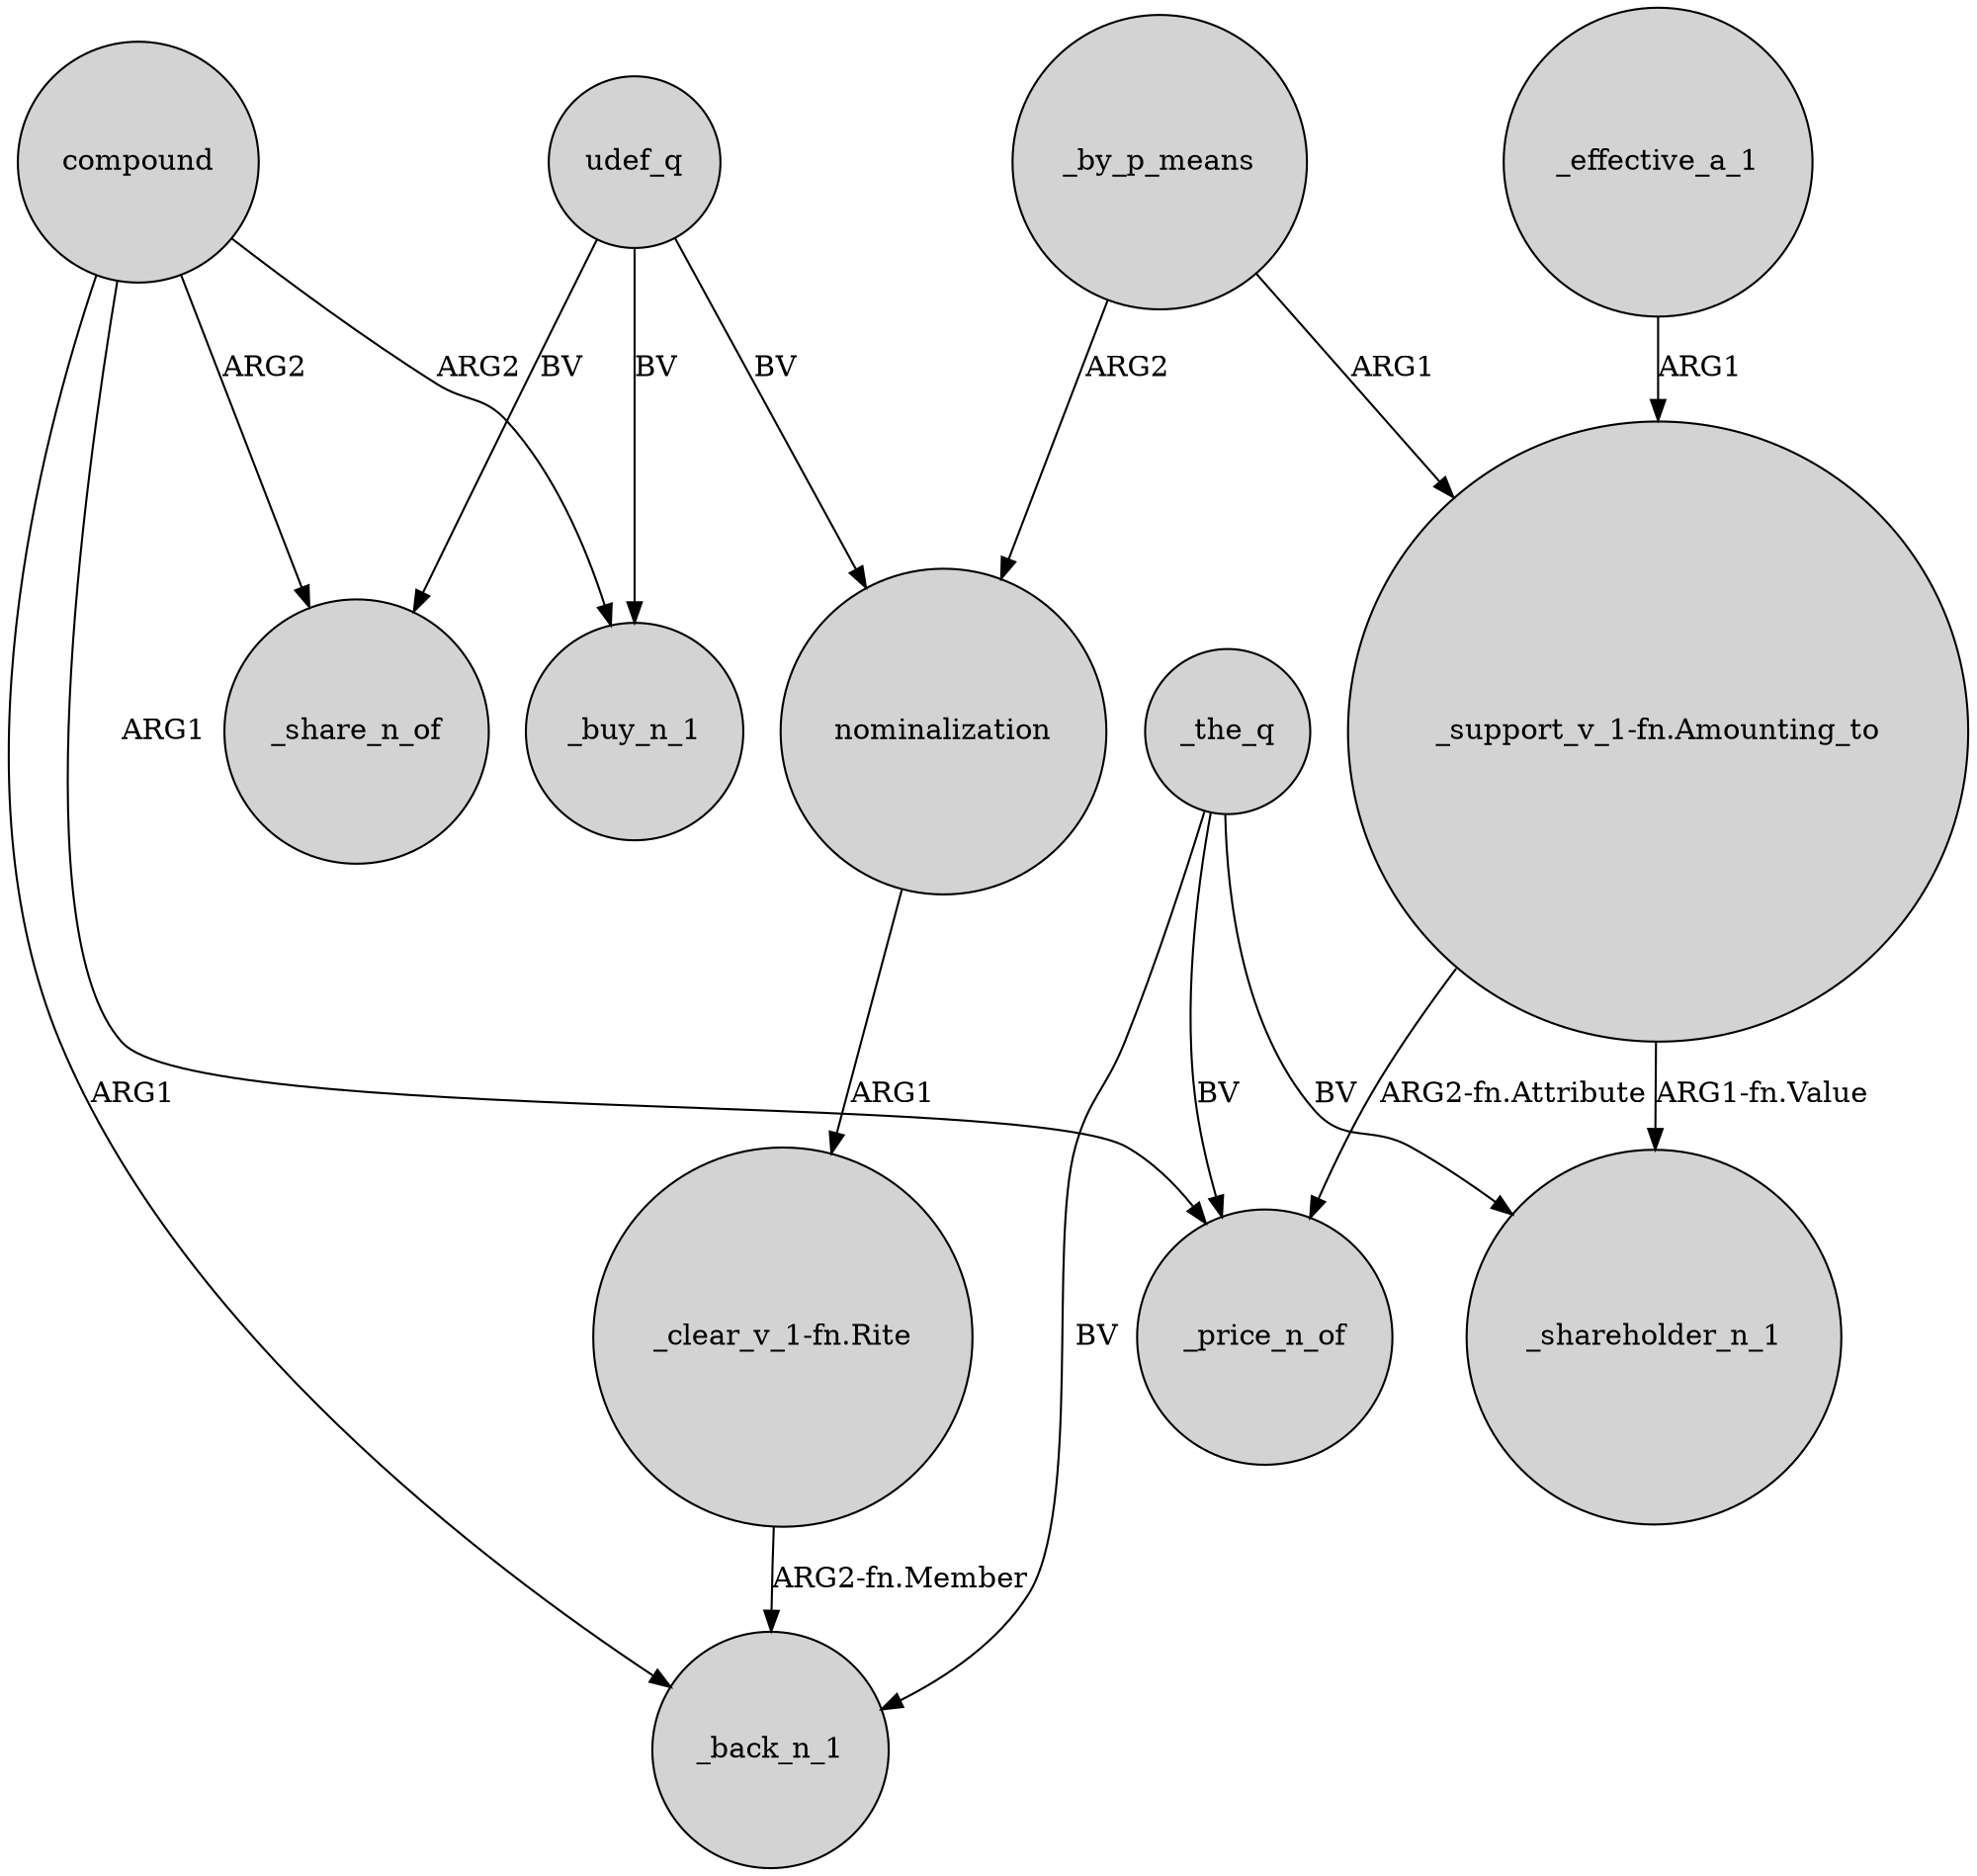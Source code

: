 digraph {
	node [shape=circle style=filled]
	"_support_v_1-fn.Amounting_to" -> _price_n_of [label="ARG2-fn.Attribute"]
	udef_q -> _buy_n_1 [label=BV]
	compound -> _buy_n_1 [label=ARG2]
	udef_q -> _share_n_of [label=BV]
	nominalization -> "_clear_v_1-fn.Rite" [label=ARG1]
	_by_p_means -> nominalization [label=ARG2]
	_the_q -> _price_n_of [label=BV]
	_effective_a_1 -> "_support_v_1-fn.Amounting_to" [label=ARG1]
	compound -> _price_n_of [label=ARG1]
	_by_p_means -> "_support_v_1-fn.Amounting_to" [label=ARG1]
	_the_q -> _shareholder_n_1 [label=BV]
	_the_q -> _back_n_1 [label=BV]
	compound -> _share_n_of [label=ARG2]
	"_clear_v_1-fn.Rite" -> _back_n_1 [label="ARG2-fn.Member"]
	"_support_v_1-fn.Amounting_to" -> _shareholder_n_1 [label="ARG1-fn.Value"]
	udef_q -> nominalization [label=BV]
	compound -> _back_n_1 [label=ARG1]
}
